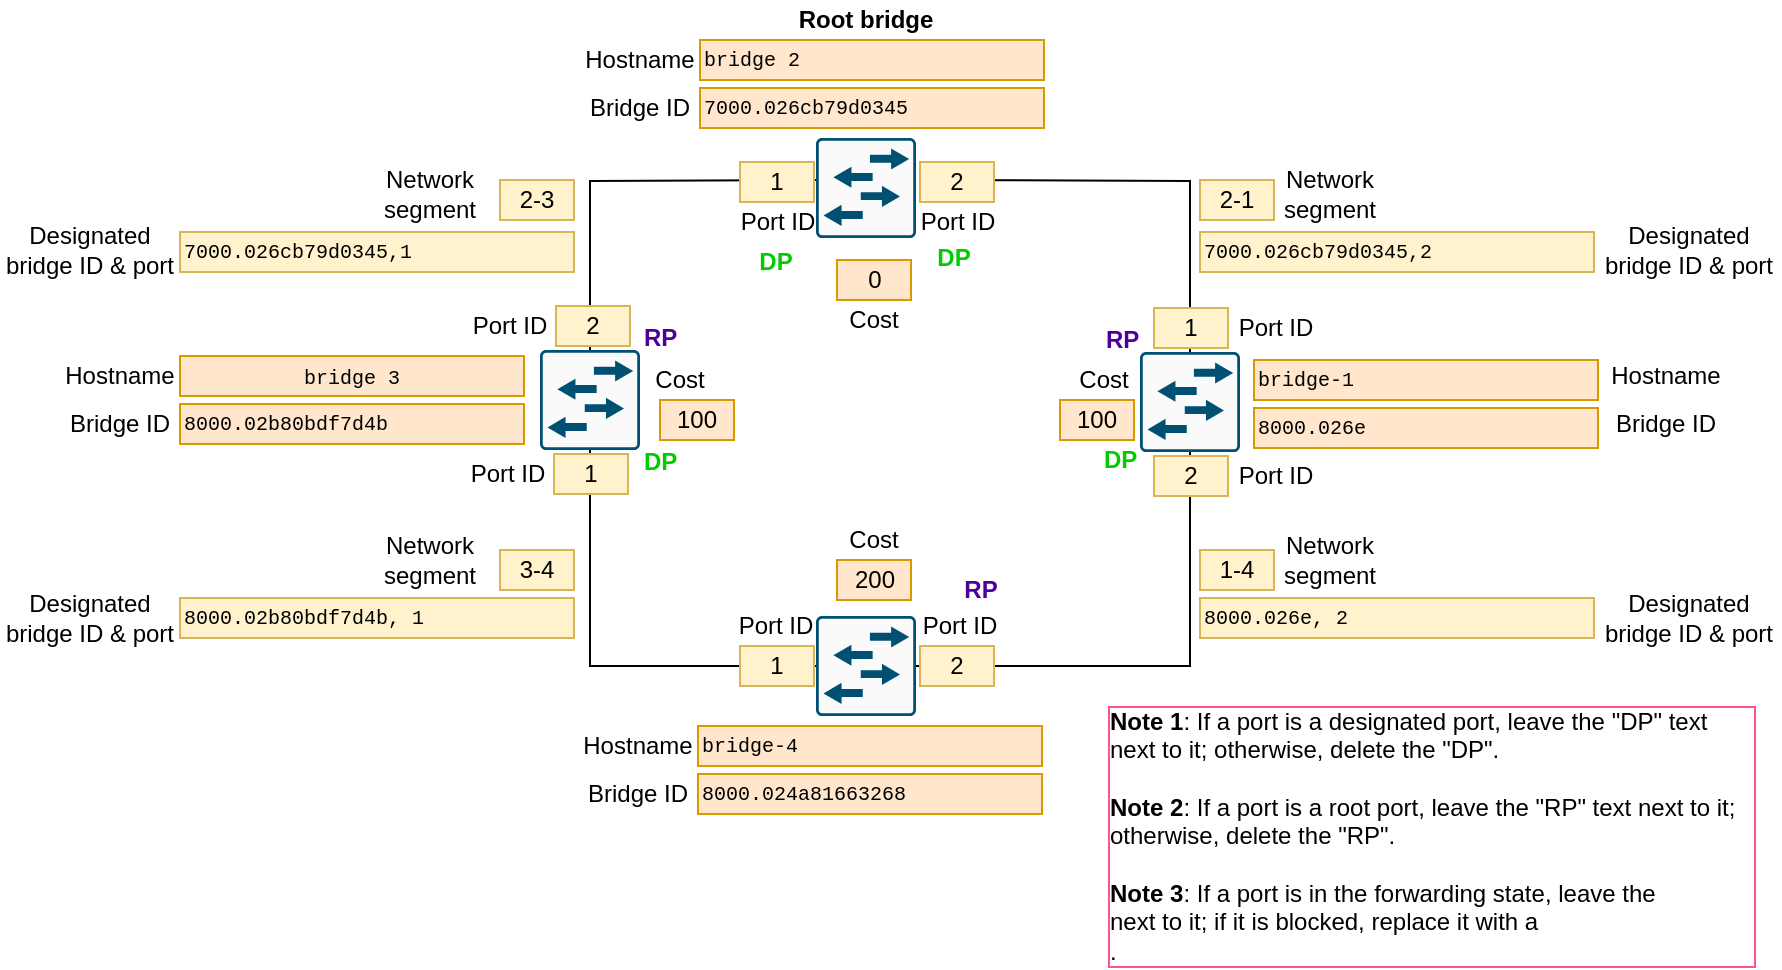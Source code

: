<mxfile version="20.3.7" type="github">
  <diagram id="_aQSk68fNOLD1SiQQVQj" name="Page-1">
    <mxGraphModel dx="770" dy="573" grid="1" gridSize="10" guides="0" tooltips="1" connect="0" arrows="0" fold="1" page="1" pageScale="1" pageWidth="900" pageHeight="500" math="0" shadow="0">
      <root>
        <mxCell id="0" />
        <mxCell id="1" parent="0" />
        <mxCell id="P1x7vm0chefwzOuEZskG-180" value="&lt;span style=&quot;font-size: 12px&quot;&gt;&lt;b style=&quot;font-size: 12px&quot;&gt;Note 1&lt;/b&gt;: If a port is a designated port, leave the &quot;DP&quot; text next to it; otherwise, delete the &quot;DP&quot;.&lt;br style=&quot;font-size: 12px&quot;&gt;&lt;/span&gt;&lt;br style=&quot;font-size: 12px&quot;&gt;&lt;span style=&quot;font-size: 12px&quot;&gt;&lt;b style=&quot;font-size: 12px&quot;&gt;Note 2&lt;/b&gt;: If a port is a root port, leave the &quot;RP&quot; text next to it; otherwise, delete the &quot;RP&quot;.&lt;br style=&quot;font-size: 12px&quot;&gt;&lt;/span&gt;&lt;br style=&quot;font-size: 12px&quot;&gt;&lt;b style=&quot;font-size: 12px&quot;&gt;Note 3&lt;/b&gt;: If a port is in the forwarding state, leave the&lt;br style=&quot;font-size: 12px&quot;&gt;next to it; if it is blocked, replace it with a&amp;nbsp;&lt;br style=&quot;font-size: 12px&quot;&gt;." style="text;html=1;strokeColor=none;fillColor=none;align=left;verticalAlign=middle;whiteSpace=wrap;rounded=0;fontSize=12;labelBorderColor=#FF548D;spacingTop=2;spacingBottom=2;spacingRight=2;spacingLeft=2;" parent="1" vertex="1">
          <mxGeometry x="558" y="383" width="330" height="90" as="geometry" />
        </mxCell>
        <mxCell id="P1x7vm0chefwzOuEZskG-14" style="edgeStyle=orthogonalEdgeStyle;rounded=0;orthogonalLoop=1;jettySize=auto;html=1;exitX=0;exitY=0.5;exitDx=0;exitDy=0;exitPerimeter=0;entryX=0.5;entryY=0;entryDx=0;entryDy=0;entryPerimeter=0;endArrow=none;endFill=0;" parent="1" target="P1x7vm0chefwzOuEZskG-3" edge="1">
          <mxGeometry relative="1" as="geometry">
            <mxPoint x="418" y="100" as="sourcePoint" />
          </mxGeometry>
        </mxCell>
        <mxCell id="P1x7vm0chefwzOuEZskG-15" style="edgeStyle=orthogonalEdgeStyle;rounded=0;orthogonalLoop=1;jettySize=auto;html=1;exitX=1;exitY=0.5;exitDx=0;exitDy=0;exitPerimeter=0;entryX=0.5;entryY=0;entryDx=0;entryDy=0;entryPerimeter=0;endArrow=none;endFill=0;" parent="1" target="P1x7vm0chefwzOuEZskG-4" edge="1">
          <mxGeometry relative="1" as="geometry">
            <mxPoint x="468" y="100" as="sourcePoint" />
          </mxGeometry>
        </mxCell>
        <mxCell id="P1x7vm0chefwzOuEZskG-2" value="" style="points=[[0.015,0.015,0],[0.985,0.015,0],[0.985,0.985,0],[0.015,0.985,0],[0.25,0,0],[0.5,0,0],[0.75,0,0],[1,0.25,0],[1,0.5,0],[1,0.75,0],[0.75,1,0],[0.5,1,0],[0.25,1,0],[0,0.75,0],[0,0.5,0],[0,0.25,0]];verticalLabelPosition=bottom;html=1;verticalAlign=top;aspect=fixed;align=center;pointerEvents=1;shape=mxgraph.cisco19.rect;prIcon=l2_switch;fillColor=#FAFAFA;strokeColor=#005073;" parent="1" vertex="1">
          <mxGeometry x="416" y="79" width="50" height="50" as="geometry" />
        </mxCell>
        <mxCell id="P1x7vm0chefwzOuEZskG-16" style="edgeStyle=orthogonalEdgeStyle;rounded=0;orthogonalLoop=1;jettySize=auto;html=1;exitX=0.5;exitY=1;exitDx=0;exitDy=0;exitPerimeter=0;entryX=0;entryY=0.5;entryDx=0;entryDy=0;entryPerimeter=0;endArrow=none;endFill=0;" parent="1" source="P1x7vm0chefwzOuEZskG-3" target="P1x7vm0chefwzOuEZskG-5" edge="1">
          <mxGeometry relative="1" as="geometry" />
        </mxCell>
        <mxCell id="P1x7vm0chefwzOuEZskG-3" value="" style="points=[[0.015,0.015,0],[0.985,0.015,0],[0.985,0.985,0],[0.015,0.985,0],[0.25,0,0],[0.5,0,0],[0.75,0,0],[1,0.25,0],[1,0.5,0],[1,0.75,0],[0.75,1,0],[0.5,1,0],[0.25,1,0],[0,0.75,0],[0,0.5,0],[0,0.25,0]];verticalLabelPosition=bottom;html=1;verticalAlign=top;aspect=fixed;align=center;pointerEvents=1;shape=mxgraph.cisco19.rect;prIcon=l2_switch;fillColor=#FAFAFA;strokeColor=#005073;" parent="1" vertex="1">
          <mxGeometry x="278" y="185" width="50" height="50" as="geometry" />
        </mxCell>
        <mxCell id="P1x7vm0chefwzOuEZskG-17" style="edgeStyle=orthogonalEdgeStyle;rounded=0;orthogonalLoop=1;jettySize=auto;html=1;exitX=0.5;exitY=1;exitDx=0;exitDy=0;exitPerimeter=0;entryX=1;entryY=0.5;entryDx=0;entryDy=0;entryPerimeter=0;endArrow=none;endFill=0;" parent="1" source="P1x7vm0chefwzOuEZskG-4" target="P1x7vm0chefwzOuEZskG-5" edge="1">
          <mxGeometry relative="1" as="geometry" />
        </mxCell>
        <mxCell id="P1x7vm0chefwzOuEZskG-4" value="" style="points=[[0.015,0.015,0],[0.985,0.015,0],[0.985,0.985,0],[0.015,0.985,0],[0.25,0,0],[0.5,0,0],[0.75,0,0],[1,0.25,0],[1,0.5,0],[1,0.75,0],[0.75,1,0],[0.5,1,0],[0.25,1,0],[0,0.75,0],[0,0.5,0],[0,0.25,0]];verticalLabelPosition=bottom;html=1;verticalAlign=top;aspect=fixed;align=center;pointerEvents=1;shape=mxgraph.cisco19.rect;prIcon=l2_switch;fillColor=#FAFAFA;strokeColor=#005073;" parent="1" vertex="1">
          <mxGeometry x="578" y="186" width="50" height="50" as="geometry" />
        </mxCell>
        <mxCell id="P1x7vm0chefwzOuEZskG-5" value="" style="points=[[0.015,0.015,0],[0.985,0.015,0],[0.985,0.985,0],[0.015,0.985,0],[0.25,0,0],[0.5,0,0],[0.75,0,0],[1,0.25,0],[1,0.5,0],[1,0.75,0],[0.75,1,0],[0.5,1,0],[0.25,1,0],[0,0.75,0],[0,0.5,0],[0,0.25,0]];verticalLabelPosition=bottom;html=1;verticalAlign=top;aspect=fixed;align=center;pointerEvents=1;shape=mxgraph.cisco19.rect;prIcon=l2_switch;fillColor=#FAFAFA;strokeColor=#005073;" parent="1" vertex="1">
          <mxGeometry x="416" y="318" width="50" height="50" as="geometry" />
        </mxCell>
        <mxCell id="P1x7vm0chefwzOuEZskG-12" value="Root bridge" style="text;html=1;align=center;verticalAlign=middle;whiteSpace=wrap;rounded=0;fontStyle=1;" parent="1" vertex="1">
          <mxGeometry x="381" y="10" width="120" height="20" as="geometry" />
        </mxCell>
        <mxCell id="P1x7vm0chefwzOuEZskG-50" value="Port ID" style="text;html=1;strokeColor=none;fillColor=none;align=center;verticalAlign=middle;whiteSpace=wrap;rounded=0;" parent="1" vertex="1">
          <mxGeometry x="377" y="111" width="40" height="20" as="geometry" />
        </mxCell>
        <mxCell id="P1x7vm0chefwzOuEZskG-51" value="1" style="rounded=0;whiteSpace=wrap;html=1;fillColor=#fff2cc;strokeColor=#d6b656;" parent="1" vertex="1">
          <mxGeometry x="378" y="91" width="37" height="20" as="geometry" />
        </mxCell>
        <mxCell id="P1x7vm0chefwzOuEZskG-54" value="Port ID" style="text;html=1;strokeColor=none;fillColor=none;align=center;verticalAlign=middle;whiteSpace=wrap;rounded=0;" parent="1" vertex="1">
          <mxGeometry x="626" y="164" width="40" height="20" as="geometry" />
        </mxCell>
        <mxCell id="P1x7vm0chefwzOuEZskG-55" value="1" style="rounded=0;whiteSpace=wrap;html=1;fillColor=#fff2cc;strokeColor=#d6b656;" parent="1" vertex="1">
          <mxGeometry x="585" y="164" width="37" height="20" as="geometry" />
        </mxCell>
        <mxCell id="P1x7vm0chefwzOuEZskG-56" value="Port ID" style="text;html=1;strokeColor=none;fillColor=none;align=center;verticalAlign=middle;whiteSpace=wrap;rounded=0;" parent="1" vertex="1">
          <mxGeometry x="626" y="238" width="40" height="20" as="geometry" />
        </mxCell>
        <mxCell id="P1x7vm0chefwzOuEZskG-57" value="2" style="rounded=0;whiteSpace=wrap;html=1;fillColor=#fff2cc;strokeColor=#d6b656;" parent="1" vertex="1">
          <mxGeometry x="585" y="238" width="37" height="20" as="geometry" />
        </mxCell>
        <mxCell id="P1x7vm0chefwzOuEZskG-62" value="Port ID" style="text;html=1;strokeColor=none;fillColor=none;align=center;verticalAlign=middle;whiteSpace=wrap;rounded=0;" parent="1" vertex="1">
          <mxGeometry x="242" y="237" width="40" height="20" as="geometry" />
        </mxCell>
        <mxCell id="P1x7vm0chefwzOuEZskG-63" value="&lt;font style=&quot;font-size: 12px;&quot;&gt;1&lt;/font&gt;" style="rounded=0;whiteSpace=wrap;html=1;fillColor=#fff2cc;strokeColor=#d6b656;" parent="1" vertex="1">
          <mxGeometry x="285" y="237" width="37" height="20" as="geometry" />
        </mxCell>
        <mxCell id="P1x7vm0chefwzOuEZskG-64" value="Port ID" style="text;html=1;strokeColor=none;fillColor=none;align=center;verticalAlign=middle;whiteSpace=wrap;rounded=0;" parent="1" vertex="1">
          <mxGeometry x="243" y="163" width="40" height="20" as="geometry" />
        </mxCell>
        <mxCell id="P1x7vm0chefwzOuEZskG-65" value="2" style="rounded=0;whiteSpace=wrap;html=1;fillColor=#fff2cc;strokeColor=#d6b656;" parent="1" vertex="1">
          <mxGeometry x="286" y="163" width="37" height="20" as="geometry" />
        </mxCell>
        <mxCell id="P1x7vm0chefwzOuEZskG-66" value="&lt;font&gt;DP&lt;/font&gt;" style="text;html=1;strokeColor=none;fillColor=none;align=center;verticalAlign=middle;whiteSpace=wrap;rounded=0;labelBackgroundColor=#ffffff;fontColor=#00CC00;fontStyle=1" parent="1" vertex="1">
          <mxGeometry x="386" y="131" width="20" height="20" as="geometry" />
        </mxCell>
        <mxCell id="P1x7vm0chefwzOuEZskG-67" value="Port ID" style="text;html=1;strokeColor=none;fillColor=none;align=center;verticalAlign=middle;whiteSpace=wrap;rounded=0;" parent="1" vertex="1">
          <mxGeometry x="467" y="111" width="40" height="20" as="geometry" />
        </mxCell>
        <mxCell id="P1x7vm0chefwzOuEZskG-68" value="2" style="rounded=0;whiteSpace=wrap;html=1;fillColor=#fff2cc;strokeColor=#d6b656;" parent="1" vertex="1">
          <mxGeometry x="468" y="91" width="37" height="20" as="geometry" />
        </mxCell>
        <mxCell id="P1x7vm0chefwzOuEZskG-76" value="1" style="rounded=0;whiteSpace=wrap;html=1;fillColor=#fff2cc;strokeColor=#d6b656;" parent="1" vertex="1">
          <mxGeometry x="378" y="333" width="37" height="20" as="geometry" />
        </mxCell>
        <mxCell id="P1x7vm0chefwzOuEZskG-77" value="2" style="rounded=0;whiteSpace=wrap;html=1;fillColor=#fff2cc;strokeColor=#d6b656;" parent="1" vertex="1">
          <mxGeometry x="468" y="333" width="37" height="20" as="geometry" />
        </mxCell>
        <mxCell id="P1x7vm0chefwzOuEZskG-78" value="Port ID" style="text;html=1;strokeColor=none;fillColor=none;align=center;verticalAlign=middle;whiteSpace=wrap;rounded=0;" parent="1" vertex="1">
          <mxGeometry x="376" y="313" width="40" height="20" as="geometry" />
        </mxCell>
        <mxCell id="P1x7vm0chefwzOuEZskG-79" value="Port ID" style="text;html=1;strokeColor=none;fillColor=none;align=center;verticalAlign=middle;whiteSpace=wrap;rounded=0;" parent="1" vertex="1">
          <mxGeometry x="468" y="313" width="40" height="20" as="geometry" />
        </mxCell>
        <mxCell id="P1x7vm0chefwzOuEZskG-31" value="Hostname" style="text;html=1;strokeColor=none;fillColor=none;align=center;verticalAlign=middle;whiteSpace=wrap;rounded=0;" parent="1" vertex="1">
          <mxGeometry x="811" y="188" width="60" height="20" as="geometry" />
        </mxCell>
        <mxCell id="P1x7vm0chefwzOuEZskG-32" value="Bridge ID" style="text;html=1;strokeColor=none;fillColor=none;align=center;verticalAlign=middle;whiteSpace=wrap;rounded=0;" parent="1" vertex="1">
          <mxGeometry x="811" y="212" width="60" height="20" as="geometry" />
        </mxCell>
        <mxCell id="P1x7vm0chefwzOuEZskG-93" value="&lt;font&gt;DP&lt;/font&gt;" style="text;html=1;strokeColor=none;fillColor=none;align=center;verticalAlign=middle;whiteSpace=wrap;rounded=0;labelBackgroundColor=#ffffff;fontColor=#00CC00;fontStyle=1" parent="1" vertex="1">
          <mxGeometry x="475" y="129" width="20" height="20" as="geometry" />
        </mxCell>
        <mxCell id="P1x7vm0chefwzOuEZskG-100" value="&lt;font&gt;RP&lt;/font&gt;" style="text;html=1;strokeColor=none;fillColor=none;align=center;verticalAlign=middle;whiteSpace=wrap;rounded=0;labelBorderColor=none;fontColor=#4C0099;fontStyle=1" parent="1" vertex="1">
          <mxGeometry x="486" y="295" width="25" height="20" as="geometry" />
        </mxCell>
        <mxCell id="P1x7vm0chefwzOuEZskG-103" value="&lt;font&gt;RP&lt;/font&gt;" style="text;html=1;strokeColor=none;fillColor=none;align=left;verticalAlign=middle;whiteSpace=wrap;rounded=0;labelBorderColor=none;fontColor=#4C0099;fontStyle=1" parent="1" vertex="1">
          <mxGeometry x="328" y="169" width="25" height="20" as="geometry" />
        </mxCell>
        <mxCell id="P1x7vm0chefwzOuEZskG-106" value="&lt;font&gt;DP&lt;/font&gt;" style="text;html=1;strokeColor=none;fillColor=none;align=left;verticalAlign=middle;whiteSpace=wrap;rounded=0;labelBackgroundColor=#ffffff;fontStyle=1;fontColor=#00CC00;" parent="1" vertex="1">
          <mxGeometry x="328" y="231" width="20" height="20" as="geometry" />
        </mxCell>
        <mxCell id="P1x7vm0chefwzOuEZskG-108" value="&lt;font&gt;DP&lt;/font&gt;" style="text;html=1;strokeColor=none;fillColor=none;align=left;verticalAlign=middle;whiteSpace=wrap;rounded=0;labelBackgroundColor=#ffffff;fontColor=#00CC00;fontStyle=1" parent="1" vertex="1">
          <mxGeometry x="558" y="230" width="20" height="20" as="geometry" />
        </mxCell>
        <mxCell id="P1x7vm0chefwzOuEZskG-109" value="&lt;font&gt;RP&lt;/font&gt;" style="text;html=1;strokeColor=none;fillColor=none;align=left;verticalAlign=middle;whiteSpace=wrap;rounded=0;labelBorderColor=none;fontColor=#4C0099;fontStyle=1" parent="1" vertex="1">
          <mxGeometry x="559" y="170" width="25" height="20" as="geometry" />
        </mxCell>
        <mxCell id="P1x7vm0chefwzOuEZskG-111" value="bridge 2" style="rounded=0;whiteSpace=wrap;html=1;fillColor=#ffe6cc;strokeColor=#d79b00;fontFamily=Courier New;fontSize=10;align=left;" parent="1" vertex="1">
          <mxGeometry x="358" y="30" width="172" height="20" as="geometry" />
        </mxCell>
        <mxCell id="P1x7vm0chefwzOuEZskG-112" value="7000.026cb79d0345" style="rounded=0;whiteSpace=wrap;html=1;fillColor=#ffe6cc;strokeColor=#d79b00;fontFamily=Courier New;fontSize=10;align=left;" parent="1" vertex="1">
          <mxGeometry x="358" y="54" width="172" height="20" as="geometry" />
        </mxCell>
        <mxCell id="P1x7vm0chefwzOuEZskG-113" value="Hostname" style="text;html=1;strokeColor=none;fillColor=none;align=center;verticalAlign=middle;whiteSpace=wrap;rounded=0;" parent="1" vertex="1">
          <mxGeometry x="298" y="30" width="60" height="20" as="geometry" />
        </mxCell>
        <mxCell id="P1x7vm0chefwzOuEZskG-114" value="Bridge ID" style="text;html=1;strokeColor=none;fillColor=none;align=center;verticalAlign=middle;whiteSpace=wrap;rounded=0;" parent="1" vertex="1">
          <mxGeometry x="298" y="54" width="60" height="20" as="geometry" />
        </mxCell>
        <mxCell id="P1x7vm0chefwzOuEZskG-115" value="bridge-4" style="rounded=0;whiteSpace=wrap;html=1;fillColor=#ffe6cc;strokeColor=#d79b00;fontSize=10;align=left;fontFamily=Courier New;" parent="1" vertex="1">
          <mxGeometry x="357" y="373" width="172" height="20" as="geometry" />
        </mxCell>
        <mxCell id="P1x7vm0chefwzOuEZskG-116" value="8000.024a81663268" style="rounded=0;whiteSpace=wrap;html=1;fillColor=#ffe6cc;strokeColor=#d79b00;fontFamily=Courier New;align=left;fontSize=10;" parent="1" vertex="1">
          <mxGeometry x="357" y="397" width="172" height="20" as="geometry" />
        </mxCell>
        <mxCell id="P1x7vm0chefwzOuEZskG-117" value="Hostname" style="text;html=1;strokeColor=none;fillColor=none;align=center;verticalAlign=middle;whiteSpace=wrap;rounded=0;" parent="1" vertex="1">
          <mxGeometry x="297" y="373" width="60" height="20" as="geometry" />
        </mxCell>
        <mxCell id="P1x7vm0chefwzOuEZskG-118" value="Bridge ID" style="text;html=1;strokeColor=none;fillColor=none;align=center;verticalAlign=middle;whiteSpace=wrap;rounded=0;" parent="1" vertex="1">
          <mxGeometry x="297" y="397" width="60" height="20" as="geometry" />
        </mxCell>
        <mxCell id="P1x7vm0chefwzOuEZskG-119" value="bridge-1" style="rounded=0;whiteSpace=wrap;html=1;fillColor=#ffe6cc;strokeColor=#d79b00;align=left;fontSize=10;fontFamily=Courier New;" parent="1" vertex="1">
          <mxGeometry x="635" y="190" width="172" height="20" as="geometry" />
        </mxCell>
        <mxCell id="P1x7vm0chefwzOuEZskG-120" value="8000.026e" style="rounded=0;whiteSpace=wrap;html=1;fillColor=#ffe6cc;strokeColor=#d79b00;align=left;fontFamily=Courier New;fontSize=10;" parent="1" vertex="1">
          <mxGeometry x="635" y="214" width="172" height="20" as="geometry" />
        </mxCell>
        <mxCell id="P1x7vm0chefwzOuEZskG-121" value="2-3" style="rounded=0;whiteSpace=wrap;html=1;fillColor=#fff2cc;strokeColor=#d6b656;" parent="1" vertex="1">
          <mxGeometry x="258" y="100.0" width="37" height="20" as="geometry" />
        </mxCell>
        <mxCell id="P1x7vm0chefwzOuEZskG-124" value="Network segment" style="text;html=1;strokeColor=none;fillColor=none;align=center;verticalAlign=middle;whiteSpace=wrap;rounded=0;" parent="1" vertex="1">
          <mxGeometry x="198" y="97" width="50" height="20" as="geometry" />
        </mxCell>
        <mxCell id="P1x7vm0chefwzOuEZskG-128" value="Network segment" style="text;html=1;strokeColor=none;fillColor=none;align=center;verticalAlign=middle;whiteSpace=wrap;rounded=0;" parent="1" vertex="1">
          <mxGeometry x="653" y="97.0" width="40" height="20" as="geometry" />
        </mxCell>
        <mxCell id="P1x7vm0chefwzOuEZskG-130" value="Network segment" style="text;html=1;strokeColor=none;fillColor=none;align=center;verticalAlign=middle;whiteSpace=wrap;rounded=0;" parent="1" vertex="1">
          <mxGeometry x="653" y="280" width="40" height="20" as="geometry" />
        </mxCell>
        <mxCell id="P1x7vm0chefwzOuEZskG-25" value="&lt;font style=&quot;font-size: 10px;&quot; face=&quot;Courier New&quot;&gt;bridge 3&lt;/font&gt;" style="rounded=0;whiteSpace=wrap;html=1;fillColor=#ffe6cc;strokeColor=#d79b00;" parent="1" vertex="1">
          <mxGeometry x="98" y="188" width="172" height="20" as="geometry" />
        </mxCell>
        <mxCell id="P1x7vm0chefwzOuEZskG-26" value="&lt;span style=&quot;text-align: center;&quot;&gt;&lt;font style=&quot;font-size: 10px;&quot;&gt;8000.02b80bdf7d4b&lt;/font&gt;&lt;/span&gt;" style="rounded=0;whiteSpace=wrap;html=1;fillColor=#ffe6cc;strokeColor=#d79b00;fontFamily=Courier New;fontSize=10;align=left;" parent="1" vertex="1">
          <mxGeometry x="98" y="212" width="172" height="20" as="geometry" />
        </mxCell>
        <mxCell id="P1x7vm0chefwzOuEZskG-27" value="Hostname" style="text;html=1;strokeColor=none;fillColor=none;align=center;verticalAlign=middle;whiteSpace=wrap;rounded=0;" parent="1" vertex="1">
          <mxGeometry x="38" y="188" width="60" height="20" as="geometry" />
        </mxCell>
        <mxCell id="P1x7vm0chefwzOuEZskG-28" value="Bridge ID" style="text;html=1;strokeColor=none;fillColor=none;align=center;verticalAlign=middle;whiteSpace=wrap;rounded=0;" parent="1" vertex="1">
          <mxGeometry x="38" y="212" width="60" height="20" as="geometry" />
        </mxCell>
        <mxCell id="P1x7vm0chefwzOuEZskG-134" value="7000.026cb79d0345,1" style="rounded=0;whiteSpace=wrap;html=1;fillColor=#fff2cc;strokeColor=#d6b656;fontFamily=Courier New;fontSize=10;align=left;" parent="1" vertex="1">
          <mxGeometry x="98" y="126" width="197" height="20" as="geometry" />
        </mxCell>
        <mxCell id="P1x7vm0chefwzOuEZskG-135" value="Designated bridge ID &amp;amp; port" style="text;html=1;strokeColor=none;fillColor=none;align=center;verticalAlign=middle;whiteSpace=wrap;rounded=0;" parent="1" vertex="1">
          <mxGeometry x="8" y="125" width="90" height="20" as="geometry" />
        </mxCell>
        <mxCell id="P1x7vm0chefwzOuEZskG-136" value="3-4" style="rounded=0;whiteSpace=wrap;html=1;fillColor=#fff2cc;strokeColor=#d6b656;" parent="1" vertex="1">
          <mxGeometry x="258" y="285" width="37" height="20" as="geometry" />
        </mxCell>
        <mxCell id="P1x7vm0chefwzOuEZskG-137" value="Network segment" style="text;html=1;strokeColor=none;fillColor=none;align=center;verticalAlign=middle;whiteSpace=wrap;rounded=0;" parent="1" vertex="1">
          <mxGeometry x="198" y="280" width="50" height="20" as="geometry" />
        </mxCell>
        <mxCell id="P1x7vm0chefwzOuEZskG-138" value="8000.02b80bdf7d4b, 1" style="rounded=0;whiteSpace=wrap;html=1;fillColor=#fff2cc;strokeColor=#d6b656;fontFamily=Courier New;fontSize=10;align=left;" parent="1" vertex="1">
          <mxGeometry x="98" y="309" width="197" height="20" as="geometry" />
        </mxCell>
        <mxCell id="P1x7vm0chefwzOuEZskG-139" value="Designated bridge ID &amp;amp; port" style="text;html=1;strokeColor=none;fillColor=none;align=center;verticalAlign=middle;whiteSpace=wrap;rounded=0;" parent="1" vertex="1">
          <mxGeometry x="8" y="309" width="90" height="20" as="geometry" />
        </mxCell>
        <mxCell id="P1x7vm0chefwzOuEZskG-140" value="1-4" style="rounded=0;whiteSpace=wrap;html=1;fillColor=#fff2cc;strokeColor=#d6b656;" parent="1" vertex="1">
          <mxGeometry x="608" y="285" width="37" height="20" as="geometry" />
        </mxCell>
        <mxCell id="P1x7vm0chefwzOuEZskG-141" value="2-1" style="rounded=0;whiteSpace=wrap;html=1;fillColor=#fff2cc;strokeColor=#d6b656;" parent="1" vertex="1">
          <mxGeometry x="608" y="100" width="37" height="20" as="geometry" />
        </mxCell>
        <mxCell id="P1x7vm0chefwzOuEZskG-142" value="8000.026e, 2" style="rounded=0;whiteSpace=wrap;html=1;fillColor=#fff2cc;strokeColor=#d6b656;fontFamily=Courier New;fontSize=10;align=left;" parent="1" vertex="1">
          <mxGeometry x="608" y="309" width="197" height="20" as="geometry" />
        </mxCell>
        <mxCell id="P1x7vm0chefwzOuEZskG-143" value="7000.026cb79d0345,2" style="rounded=0;whiteSpace=wrap;html=1;fillColor=#fff2cc;strokeColor=#d6b656;fontFamily=Courier New;fontSize=10;align=left;" parent="1" vertex="1">
          <mxGeometry x="608" y="126.0" width="197" height="20" as="geometry" />
        </mxCell>
        <mxCell id="P1x7vm0chefwzOuEZskG-144" value="Designated bridge ID &amp;amp; port" style="text;html=1;strokeColor=none;fillColor=none;align=center;verticalAlign=middle;whiteSpace=wrap;rounded=0;" parent="1" vertex="1">
          <mxGeometry x="807" y="125" width="91" height="20" as="geometry" />
        </mxCell>
        <mxCell id="P1x7vm0chefwzOuEZskG-145" value="Designated bridge ID &amp;amp; port" style="text;html=1;strokeColor=none;fillColor=none;align=center;verticalAlign=middle;whiteSpace=wrap;rounded=0;" parent="1" vertex="1">
          <mxGeometry x="807" y="309" width="91" height="20" as="geometry" />
        </mxCell>
        <mxCell id="P1x7vm0chefwzOuEZskG-146" value="Cost" style="text;html=1;strokeColor=none;fillColor=none;align=center;verticalAlign=middle;whiteSpace=wrap;rounded=0;" parent="1" vertex="1">
          <mxGeometry x="328" y="190" width="40" height="20" as="geometry" />
        </mxCell>
        <mxCell id="P1x7vm0chefwzOuEZskG-149" value="Cost" style="text;html=1;strokeColor=none;fillColor=none;align=center;verticalAlign=middle;whiteSpace=wrap;rounded=0;" parent="1" vertex="1">
          <mxGeometry x="425" y="270" width="40" height="20" as="geometry" />
        </mxCell>
        <mxCell id="P1x7vm0chefwzOuEZskG-150" value="200" style="rounded=0;whiteSpace=wrap;html=1;fillColor=#ffe6cc;strokeColor=#d79b00;" parent="1" vertex="1">
          <mxGeometry x="426.5" y="290" width="37" height="20" as="geometry" />
        </mxCell>
        <mxCell id="P1x7vm0chefwzOuEZskG-151" value="0" style="rounded=0;whiteSpace=wrap;html=1;fillColor=#ffe6cc;strokeColor=#d79b00;" parent="1" vertex="1">
          <mxGeometry x="426.5" y="140" width="37" height="20" as="geometry" />
        </mxCell>
        <mxCell id="P1x7vm0chefwzOuEZskG-152" value="Cost" style="text;html=1;strokeColor=none;fillColor=none;align=center;verticalAlign=middle;whiteSpace=wrap;rounded=0;" parent="1" vertex="1">
          <mxGeometry x="425" y="160" width="40" height="20" as="geometry" />
        </mxCell>
        <mxCell id="P1x7vm0chefwzOuEZskG-153" value="100" style="rounded=0;whiteSpace=wrap;html=1;fillColor=#ffe6cc;strokeColor=#d79b00;" parent="1" vertex="1">
          <mxGeometry x="338" y="210" width="37" height="20" as="geometry" />
        </mxCell>
        <mxCell id="P1x7vm0chefwzOuEZskG-154" value="Cost" style="text;html=1;strokeColor=none;fillColor=none;align=center;verticalAlign=middle;whiteSpace=wrap;rounded=0;" parent="1" vertex="1">
          <mxGeometry x="540" y="190" width="40" height="20" as="geometry" />
        </mxCell>
        <mxCell id="P1x7vm0chefwzOuEZskG-155" value="100" style="rounded=0;whiteSpace=wrap;html=1;fillColor=#ffe6cc;strokeColor=#d79b00;" parent="1" vertex="1">
          <mxGeometry x="538" y="210" width="37" height="20" as="geometry" />
        </mxCell>
        <mxCell id="P1x7vm0chefwzOuEZskG-159" value="" style="shape=image;html=1;verticalAlign=top;verticalLabelPosition=bottom;labelBackgroundColor=#ffffff;imageAspect=0;aspect=fixed;image=https://cdn1.iconfinder.com/data/icons/ui-navigation-1/152/close-128.png;strokeColor=#005073;fillColor=#CCFFE6;fontFamily=Courier New;fontSize=10;fontColor=#000000;align=left;" parent="1" vertex="1">
          <mxGeometry x="780" y="463" width="18" height="18" as="geometry" />
        </mxCell>
        <mxCell id="P1x7vm0chefwzOuEZskG-167" value="" style="shape=image;html=1;verticalAlign=top;verticalLabelPosition=bottom;labelBackgroundColor=#ffffff;imageAspect=0;aspect=fixed;image=https://cdn2.iconfinder.com/data/icons/greenline/512/check-128.png;strokeColor=#005073;fillColor=#CCFFE6;fontFamily=Courier New;fontSize=10;fontColor=#000000;align=left;" parent="1" vertex="1">
          <mxGeometry x="508" y="320" width="20" height="20" as="geometry" />
        </mxCell>
        <mxCell id="P1x7vm0chefwzOuEZskG-171" value="" style="shape=image;html=1;verticalAlign=top;verticalLabelPosition=bottom;labelBackgroundColor=#ffffff;imageAspect=0;aspect=fixed;image=https://cdn2.iconfinder.com/data/icons/greenline/512/check-128.png;strokeColor=#005073;fillColor=#CCFFE6;fontFamily=Courier New;fontSize=10;fontColor=#000000;align=left;" parent="1" vertex="1">
          <mxGeometry x="308" y="260" width="20" height="20" as="geometry" />
        </mxCell>
        <mxCell id="P1x7vm0chefwzOuEZskG-172" value="" style="shape=image;html=1;verticalAlign=top;verticalLabelPosition=bottom;labelBackgroundColor=#ffffff;imageAspect=0;aspect=fixed;image=https://cdn2.iconfinder.com/data/icons/greenline/512/check-128.png;strokeColor=#005073;fillColor=#CCFFE6;fontFamily=Courier New;fontSize=10;fontColor=#000000;align=left;" parent="1" vertex="1">
          <mxGeometry x="578" y="260" width="20" height="20" as="geometry" />
        </mxCell>
        <mxCell id="P1x7vm0chefwzOuEZskG-173" value="" style="shape=image;html=1;verticalAlign=top;verticalLabelPosition=bottom;labelBackgroundColor=#ffffff;imageAspect=0;aspect=fixed;image=https://cdn2.iconfinder.com/data/icons/greenline/512/check-128.png;strokeColor=#005073;fillColor=#CCFFE6;fontFamily=Courier New;fontSize=10;fontColor=#000000;align=left;" parent="1" vertex="1">
          <mxGeometry x="578" y="140" width="20" height="20" as="geometry" />
        </mxCell>
        <mxCell id="P1x7vm0chefwzOuEZskG-174" value="" style="shape=image;html=1;verticalAlign=top;verticalLabelPosition=bottom;labelBackgroundColor=#ffffff;imageAspect=0;aspect=fixed;image=https://cdn2.iconfinder.com/data/icons/greenline/512/check-128.png;strokeColor=#005073;fillColor=#CCFFE6;fontFamily=Courier New;fontSize=10;fontColor=#000000;align=left;" parent="1" vertex="1">
          <mxGeometry x="308" y="140" width="20" height="20" as="geometry" />
        </mxCell>
        <mxCell id="P1x7vm0chefwzOuEZskG-176" value="" style="shape=image;html=1;verticalAlign=top;verticalLabelPosition=bottom;labelBackgroundColor=#ffffff;imageAspect=0;aspect=fixed;image=https://cdn2.iconfinder.com/data/icons/greenline/512/check-128.png;strokeColor=#005073;fillColor=#CCFFE6;fontFamily=Courier New;fontSize=10;fontColor=#000000;align=left;" parent="1" vertex="1">
          <mxGeometry x="508" y="103" width="20" height="20" as="geometry" />
        </mxCell>
        <mxCell id="P1x7vm0chefwzOuEZskG-177" value="" style="shape=image;html=1;verticalAlign=top;verticalLabelPosition=bottom;labelBackgroundColor=#ffffff;imageAspect=0;aspect=fixed;image=https://cdn2.iconfinder.com/data/icons/greenline/512/check-128.png;strokeColor=#005073;fillColor=#CCFFE6;fontFamily=Courier New;fontSize=10;fontColor=#000000;align=left;" parent="1" vertex="1">
          <mxGeometry x="358" y="103" width="20" height="20" as="geometry" />
        </mxCell>
        <mxCell id="P1x7vm0chefwzOuEZskG-181" value="" style="shape=image;html=1;verticalAlign=top;verticalLabelPosition=bottom;labelBackgroundColor=#ffffff;imageAspect=0;aspect=fixed;image=https://cdn2.iconfinder.com/data/icons/greenline/512/check-128.png;strokeColor=#005073;fillColor=#CCFFE6;fontFamily=Courier New;fontSize=10;fontColor=#000000;align=left;" parent="1" vertex="1">
          <mxGeometry x="838" y="447" width="20" height="20" as="geometry" />
        </mxCell>
        <mxCell id="TJ2ps9Ch07JejQyNEhkn-1" value="" style="shape=image;html=1;verticalAlign=top;verticalLabelPosition=bottom;labelBackgroundColor=#ffffff;imageAspect=0;aspect=fixed;image=https://cdn1.iconfinder.com/data/icons/ui-navigation-1/152/close-128.png;strokeColor=#005073;fillColor=#CCFFE6;fontFamily=Courier New;fontSize=10;fontColor=#000000;align=left;" vertex="1" parent="1">
          <mxGeometry x="350" y="320" width="18" height="18" as="geometry" />
        </mxCell>
      </root>
    </mxGraphModel>
  </diagram>
</mxfile>
